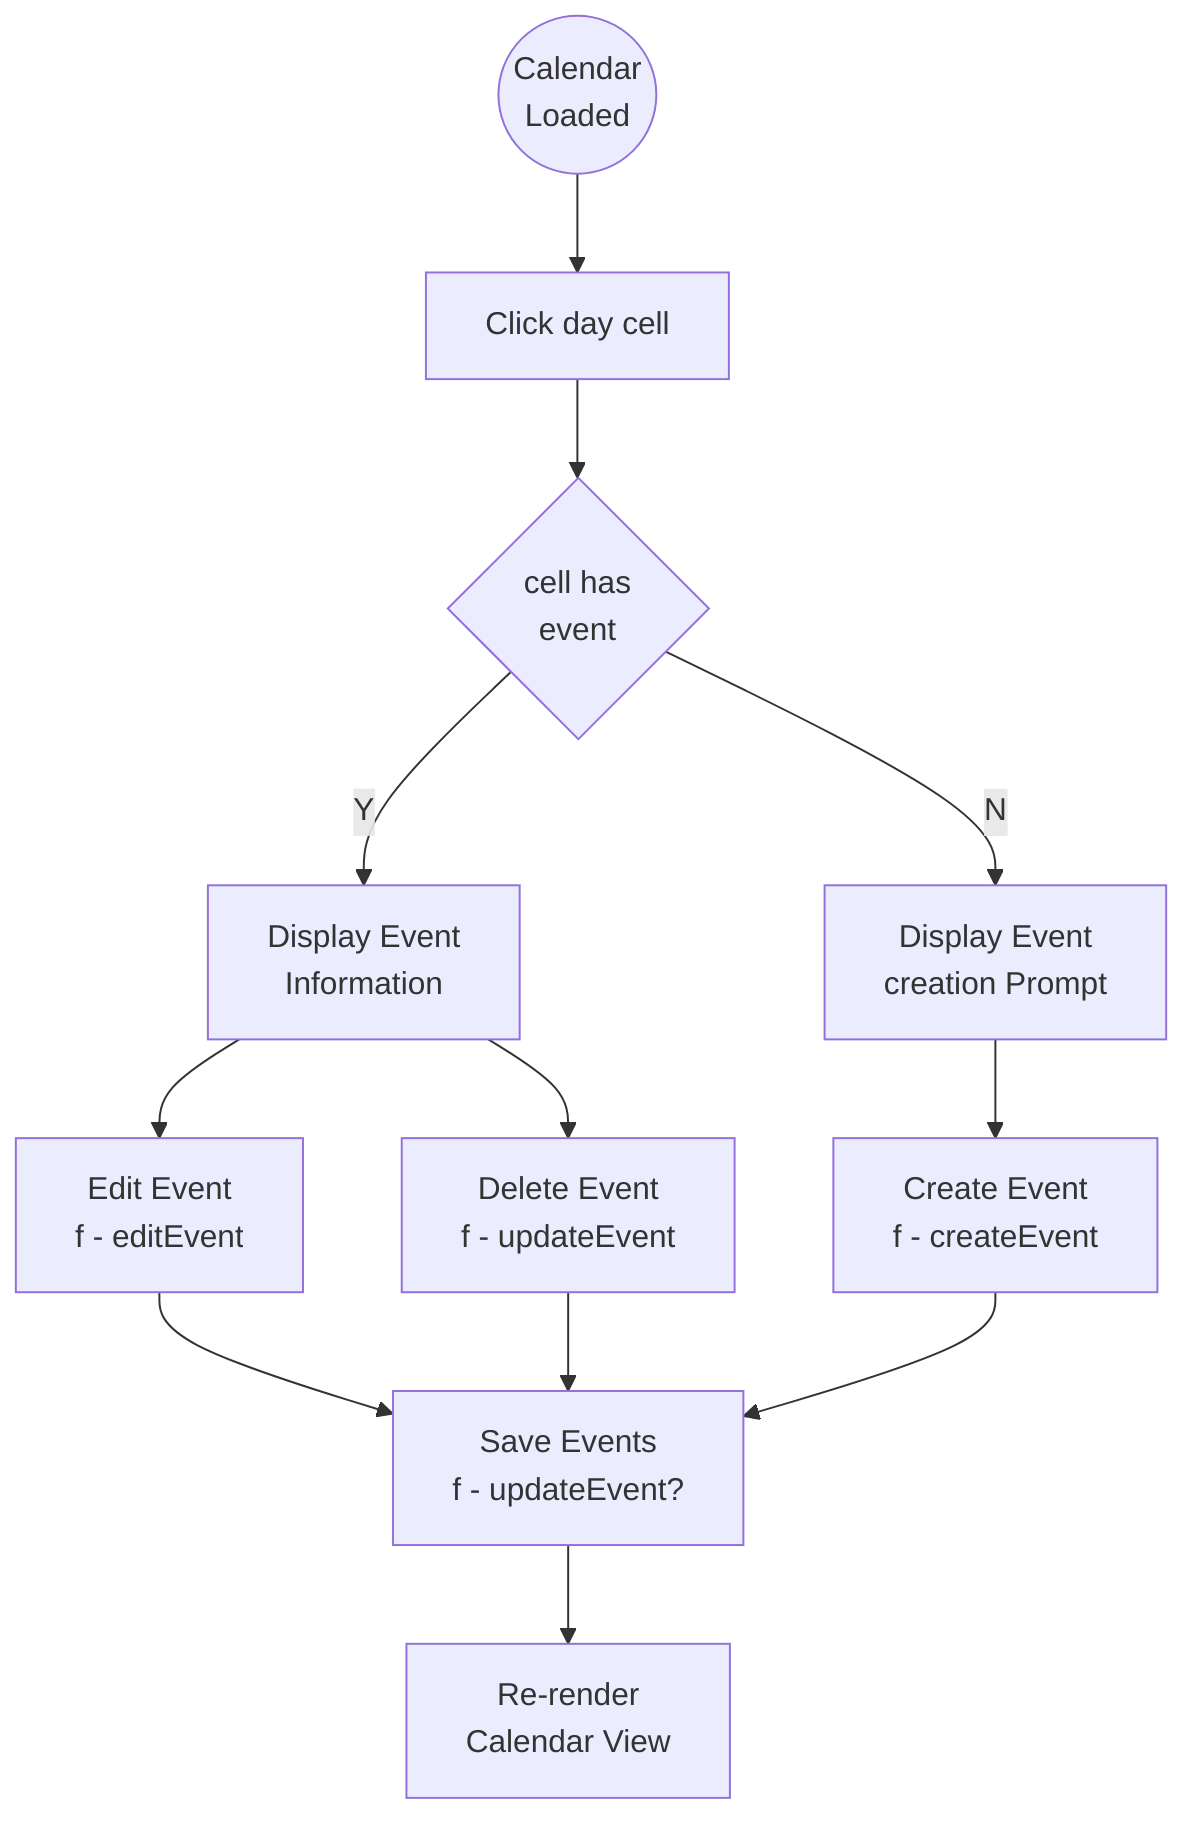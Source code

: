 graph TD
    %% Calendar Loaded
    A((Calendar<br/>Loaded)) --> B[Click day cell]
    B --> C{cell has <br/> event}
    %% Instantiate with Date.now()
    C -- Y --> D[Display Event <br>Information]
    %% Instantiate with startdate prop
    C -- N --> E[Display Event <br> creation Prompt]

    %% check calendar mode
    D --> F[Edit Event <br> f - editEvent]
    D --> G[Delete Event <br> f - updateEvent]
    E --> H[Create Event <br> f - createEvent]
    F --> I[Save Events <br> f - updateEvent?]
    G --> I[Save Events <br> f - updateEvent?]
    H --> I[Save Events <br> f - updateEvent?]
    I --> J[Re-render <br>Calendar View]